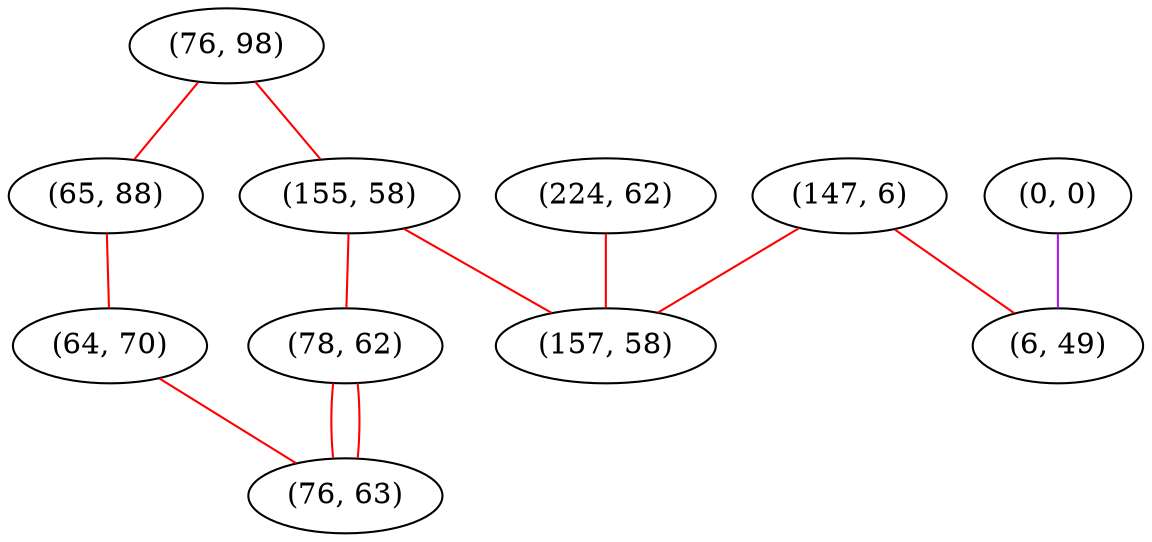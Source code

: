 graph "" {
"(76, 98)";
"(155, 58)";
"(0, 0)";
"(147, 6)";
"(78, 62)";
"(65, 88)";
"(64, 70)";
"(76, 63)";
"(224, 62)";
"(6, 49)";
"(157, 58)";
"(76, 98)" -- "(155, 58)"  [color=red, key=0, weight=1];
"(76, 98)" -- "(65, 88)"  [color=red, key=0, weight=1];
"(155, 58)" -- "(157, 58)"  [color=red, key=0, weight=1];
"(155, 58)" -- "(78, 62)"  [color=red, key=0, weight=1];
"(0, 0)" -- "(6, 49)"  [color=purple, key=0, weight=4];
"(147, 6)" -- "(6, 49)"  [color=red, key=0, weight=1];
"(147, 6)" -- "(157, 58)"  [color=red, key=0, weight=1];
"(78, 62)" -- "(76, 63)"  [color=red, key=0, weight=1];
"(78, 62)" -- "(76, 63)"  [color=red, key=1, weight=1];
"(65, 88)" -- "(64, 70)"  [color=red, key=0, weight=1];
"(64, 70)" -- "(76, 63)"  [color=red, key=0, weight=1];
"(224, 62)" -- "(157, 58)"  [color=red, key=0, weight=1];
}
